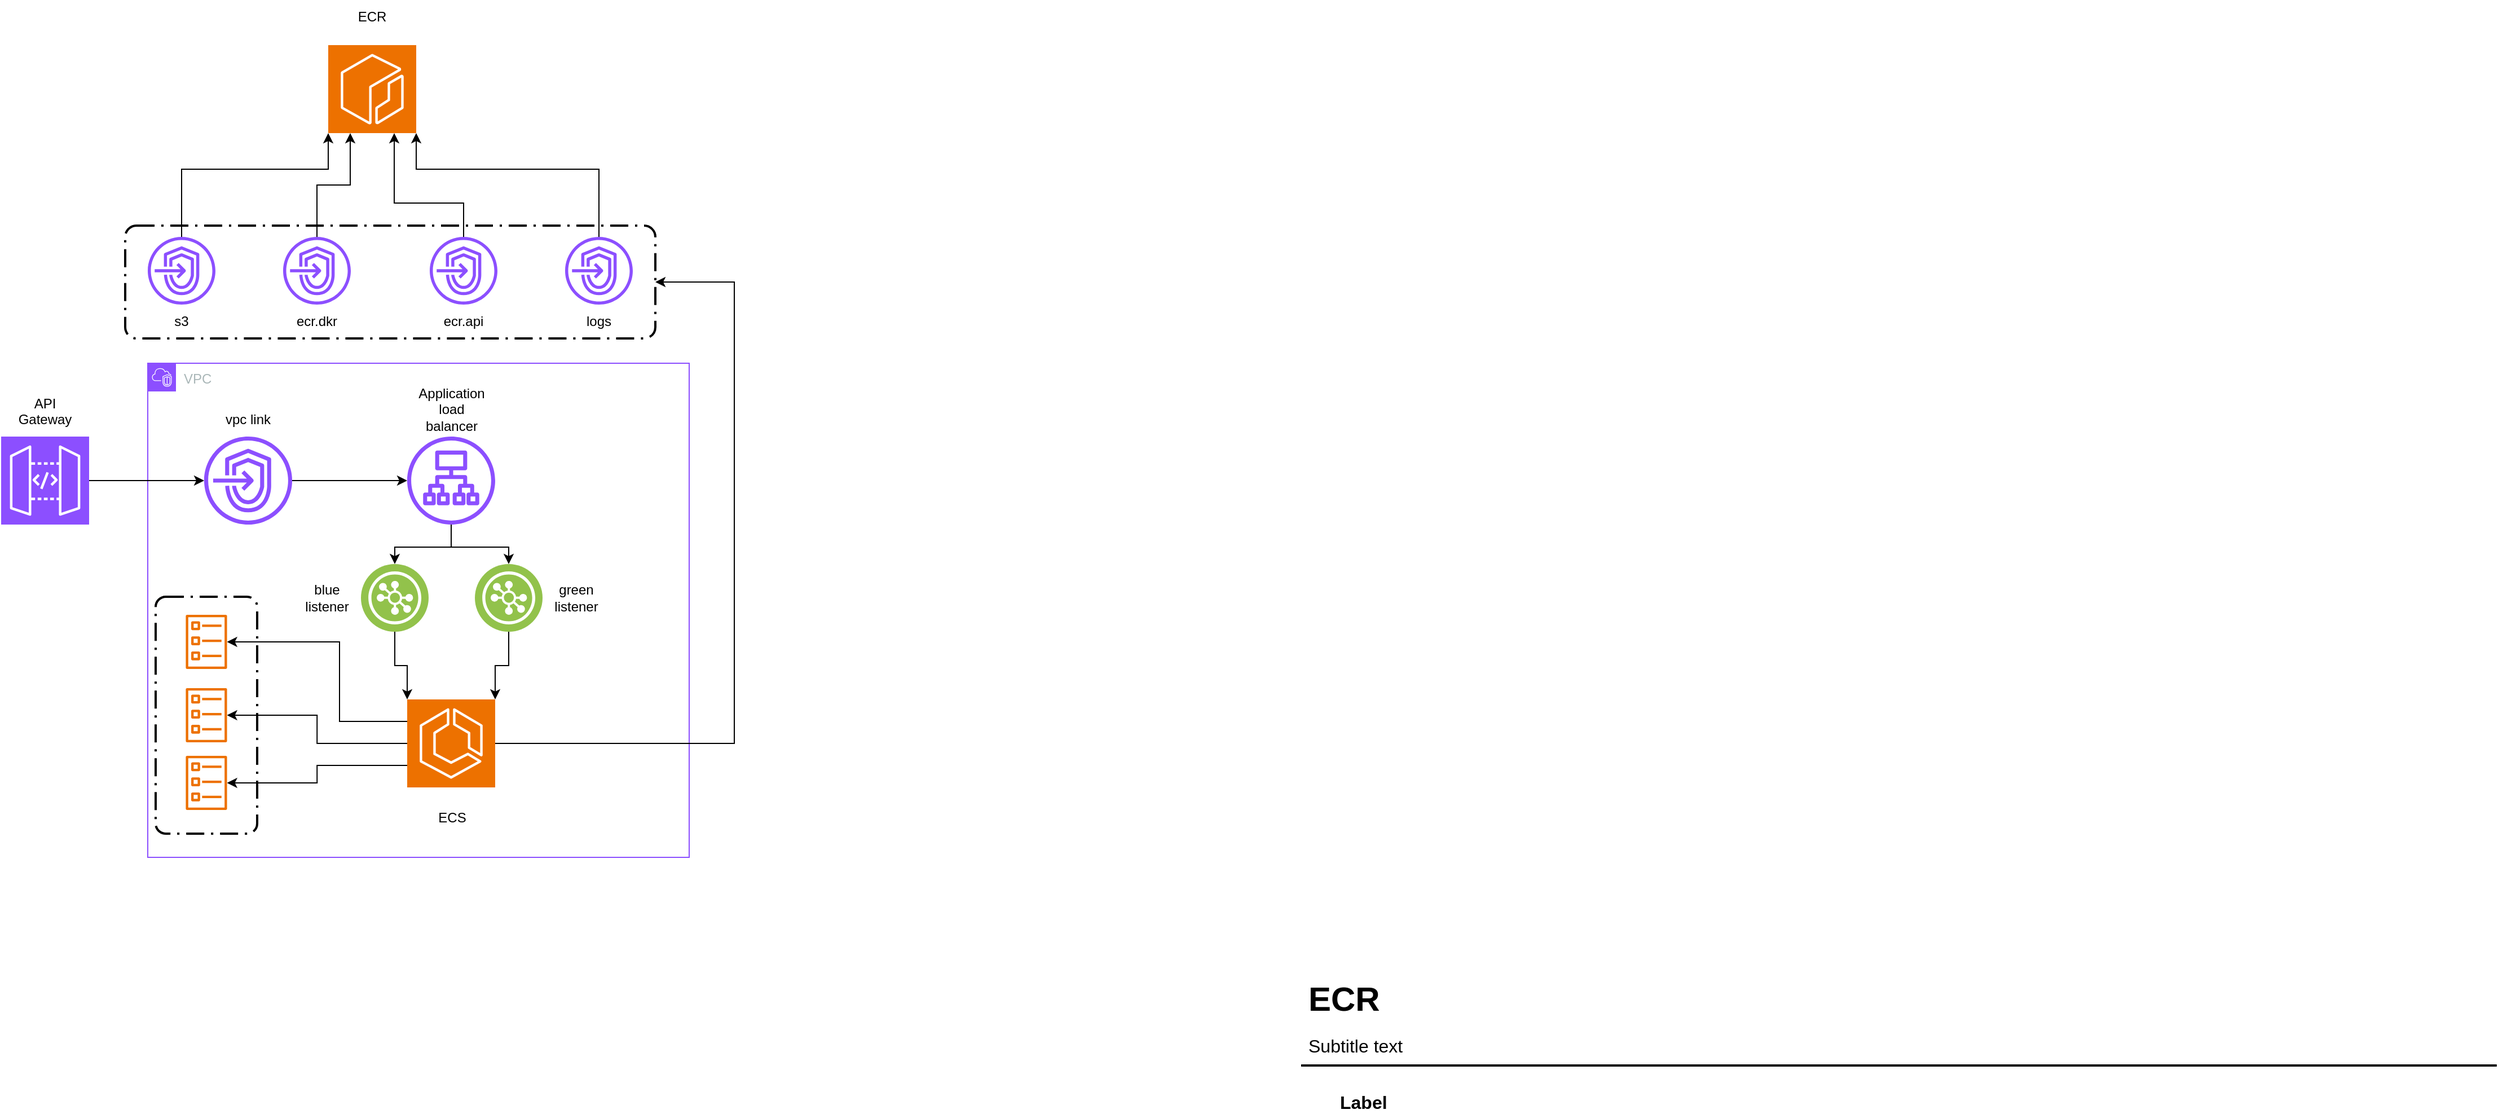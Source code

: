 <mxfile version="24.7.17">
  <diagram id="Ht1M8jgEwFfnCIfOTk4-" name="Page-1">
    <mxGraphModel dx="2204" dy="1474" grid="1" gridSize="10" guides="1" tooltips="1" connect="1" arrows="1" fold="1" page="1" pageScale="1" pageWidth="1169" pageHeight="827" math="0" shadow="0">
      <root>
        <mxCell id="0" />
        <mxCell id="1" parent="0" />
        <mxCell id="-QjtrjUzRDEMRZ5MF8oH-47" value="ECR" style="text;html=1;resizable=0;points=[];autosize=1;align=left;verticalAlign=top;spacingTop=-4;fontSize=30;fontStyle=1" parent="1" vertex="1">
          <mxGeometry x="56.5" y="64.5" width="90" height="40" as="geometry" />
        </mxCell>
        <mxCell id="-QjtrjUzRDEMRZ5MF8oH-48" value="Subtitle text&lt;br style=&quot;font-size: 16px&quot;&gt;" style="text;html=1;resizable=0;points=[];autosize=1;align=left;verticalAlign=top;spacingTop=-4;fontSize=16;" parent="1" vertex="1">
          <mxGeometry x="56.5" y="114.5" width="100" height="20" as="geometry" />
        </mxCell>
        <mxCell id="-QjtrjUzRDEMRZ5MF8oH-49" value="Label" style="text;html=1;resizable=0;points=[];autosize=1;align=left;verticalAlign=top;spacingTop=-4;fontSize=16;fontStyle=1" parent="1" vertex="1">
          <mxGeometry x="84.5" y="164.5" width="50" height="20" as="geometry" />
        </mxCell>
        <mxCell id="SCVMTBWpLvtzJIhz15lM-1" value="" style="line;strokeWidth=2;html=1;fontSize=14;" parent="1" vertex="1">
          <mxGeometry x="52.5" y="139.5" width="1060" height="10" as="geometry" />
        </mxCell>
        <mxCell id="_Xv3XyEbwycycCRV387A-2" value="" style="sketch=0;points=[[0,0,0],[0.25,0,0],[0.5,0,0],[0.75,0,0],[1,0,0],[0,1,0],[0.25,1,0],[0.5,1,0],[0.75,1,0],[1,1,0],[0,0.25,0],[0,0.5,0],[0,0.75,0],[1,0.25,0],[1,0.5,0],[1,0.75,0]];outlineConnect=0;fontColor=#232F3E;fillColor=#ED7100;strokeColor=#ffffff;dashed=0;verticalLabelPosition=bottom;verticalAlign=top;align=center;html=1;fontSize=12;fontStyle=0;aspect=fixed;shape=mxgraph.aws4.resourceIcon;resIcon=mxgraph.aws4.ecr;" parent="1" vertex="1">
          <mxGeometry x="-810" y="-760" width="78" height="78" as="geometry" />
        </mxCell>
        <mxCell id="_Xv3XyEbwycycCRV387A-3" value="" style="sketch=0;outlineConnect=0;fontColor=#232F3E;gradientColor=none;fillColor=#8C4FFF;strokeColor=none;dashed=0;verticalLabelPosition=bottom;verticalAlign=top;align=center;html=1;fontSize=12;fontStyle=0;aspect=fixed;pointerEvents=1;shape=mxgraph.aws4.endpoints;direction=east;" parent="1" vertex="1">
          <mxGeometry x="-970" y="-590" width="60" height="60" as="geometry" />
        </mxCell>
        <mxCell id="_Xv3XyEbwycycCRV387A-4" value="VPC" style="points=[[0,0],[0.25,0],[0.5,0],[0.75,0],[1,0],[1,0.25],[1,0.5],[1,0.75],[1,1],[0.75,1],[0.5,1],[0.25,1],[0,1],[0,0.75],[0,0.5],[0,0.25]];outlineConnect=0;gradientColor=none;html=1;whiteSpace=wrap;fontSize=12;fontStyle=0;container=1;pointerEvents=0;collapsible=0;recursiveResize=0;shape=mxgraph.aws4.group;grIcon=mxgraph.aws4.group_vpc2;strokeColor=#8C4FFF;fillColor=none;verticalAlign=top;align=left;spacingLeft=30;fontColor=#AAB7B8;dashed=0;" parent="1" vertex="1">
          <mxGeometry x="-970" y="-478" width="480" height="438" as="geometry" />
        </mxCell>
        <mxCell id="ot3AHTFzGmXzYolab3Pm-9" style="edgeStyle=orthogonalEdgeStyle;rounded=0;orthogonalLoop=1;jettySize=auto;html=1;" edge="1" parent="_Xv3XyEbwycycCRV387A-4" source="ot3AHTFzGmXzYolab3Pm-3" target="ot3AHTFzGmXzYolab3Pm-8">
          <mxGeometry relative="1" as="geometry" />
        </mxCell>
        <mxCell id="ot3AHTFzGmXzYolab3Pm-3" value="" style="sketch=0;outlineConnect=0;fontColor=#232F3E;gradientColor=none;fillColor=#8C4FFF;strokeColor=none;dashed=0;verticalLabelPosition=bottom;verticalAlign=top;align=center;html=1;fontSize=12;fontStyle=0;aspect=fixed;pointerEvents=1;shape=mxgraph.aws4.endpoints;" vertex="1" parent="_Xv3XyEbwycycCRV387A-4">
          <mxGeometry x="50" y="65" width="78" height="78" as="geometry" />
        </mxCell>
        <mxCell id="ot3AHTFzGmXzYolab3Pm-4" value="&lt;div&gt;vpc link&lt;/div&gt;" style="text;strokeColor=none;align=center;fillColor=none;html=1;verticalAlign=middle;whiteSpace=wrap;rounded=0;" vertex="1" parent="_Xv3XyEbwycycCRV387A-4">
          <mxGeometry x="59" y="35" width="60" height="30" as="geometry" />
        </mxCell>
        <mxCell id="ot3AHTFzGmXzYolab3Pm-39" style="edgeStyle=orthogonalEdgeStyle;rounded=0;orthogonalLoop=1;jettySize=auto;html=1;exitX=0;exitY=0.5;exitDx=0;exitDy=0;exitPerimeter=0;" edge="1" parent="_Xv3XyEbwycycCRV387A-4" source="ot3AHTFzGmXzYolab3Pm-7" target="ot3AHTFzGmXzYolab3Pm-33">
          <mxGeometry relative="1" as="geometry" />
        </mxCell>
        <mxCell id="ot3AHTFzGmXzYolab3Pm-40" style="edgeStyle=orthogonalEdgeStyle;rounded=0;orthogonalLoop=1;jettySize=auto;html=1;exitX=0;exitY=0.75;exitDx=0;exitDy=0;exitPerimeter=0;" edge="1" parent="_Xv3XyEbwycycCRV387A-4" source="ot3AHTFzGmXzYolab3Pm-7" target="ot3AHTFzGmXzYolab3Pm-34">
          <mxGeometry relative="1" as="geometry" />
        </mxCell>
        <mxCell id="ot3AHTFzGmXzYolab3Pm-43" style="edgeStyle=orthogonalEdgeStyle;rounded=0;orthogonalLoop=1;jettySize=auto;html=1;exitX=0;exitY=0.25;exitDx=0;exitDy=0;exitPerimeter=0;" edge="1" parent="_Xv3XyEbwycycCRV387A-4" source="ot3AHTFzGmXzYolab3Pm-7" target="ot3AHTFzGmXzYolab3Pm-32">
          <mxGeometry relative="1" as="geometry">
            <Array as="points">
              <mxPoint x="170" y="318" />
              <mxPoint x="170" y="247" />
            </Array>
          </mxGeometry>
        </mxCell>
        <mxCell id="ot3AHTFzGmXzYolab3Pm-7" value="" style="sketch=0;points=[[0,0,0],[0.25,0,0],[0.5,0,0],[0.75,0,0],[1,0,0],[0,1,0],[0.25,1,0],[0.5,1,0],[0.75,1,0],[1,1,0],[0,0.25,0],[0,0.5,0],[0,0.75,0],[1,0.25,0],[1,0.5,0],[1,0.75,0]];outlineConnect=0;fontColor=#232F3E;fillColor=#ED7100;strokeColor=#ffffff;dashed=0;verticalLabelPosition=bottom;verticalAlign=top;align=center;html=1;fontSize=12;fontStyle=0;aspect=fixed;shape=mxgraph.aws4.resourceIcon;resIcon=mxgraph.aws4.ecs;" vertex="1" parent="_Xv3XyEbwycycCRV387A-4">
          <mxGeometry x="230" y="298" width="78" height="78" as="geometry" />
        </mxCell>
        <mxCell id="ot3AHTFzGmXzYolab3Pm-24" style="edgeStyle=orthogonalEdgeStyle;rounded=0;orthogonalLoop=1;jettySize=auto;html=1;entryX=0.5;entryY=0;entryDx=0;entryDy=0;" edge="1" parent="_Xv3XyEbwycycCRV387A-4" source="ot3AHTFzGmXzYolab3Pm-8" target="ot3AHTFzGmXzYolab3Pm-18">
          <mxGeometry relative="1" as="geometry" />
        </mxCell>
        <mxCell id="ot3AHTFzGmXzYolab3Pm-25" style="edgeStyle=orthogonalEdgeStyle;rounded=0;orthogonalLoop=1;jettySize=auto;html=1;entryX=0.5;entryY=0;entryDx=0;entryDy=0;" edge="1" parent="_Xv3XyEbwycycCRV387A-4" source="ot3AHTFzGmXzYolab3Pm-8" target="ot3AHTFzGmXzYolab3Pm-19">
          <mxGeometry relative="1" as="geometry" />
        </mxCell>
        <mxCell id="ot3AHTFzGmXzYolab3Pm-8" value="" style="sketch=0;outlineConnect=0;fontColor=#232F3E;gradientColor=none;fillColor=#8C4FFF;strokeColor=none;dashed=0;verticalLabelPosition=bottom;verticalAlign=top;align=center;html=1;fontSize=12;fontStyle=0;aspect=fixed;pointerEvents=1;shape=mxgraph.aws4.application_load_balancer;" vertex="1" parent="_Xv3XyEbwycycCRV387A-4">
          <mxGeometry x="230" y="65" width="78" height="78" as="geometry" />
        </mxCell>
        <mxCell id="ot3AHTFzGmXzYolab3Pm-10" value="&lt;div&gt;Application load balancer&lt;/div&gt;" style="text;strokeColor=none;align=center;fillColor=none;html=1;verticalAlign=middle;whiteSpace=wrap;rounded=0;" vertex="1" parent="_Xv3XyEbwycycCRV387A-4">
          <mxGeometry x="238.5" y="26" width="61" height="30" as="geometry" />
        </mxCell>
        <mxCell id="ot3AHTFzGmXzYolab3Pm-18" value="" style="image;aspect=fixed;perimeter=ellipsePerimeter;html=1;align=center;shadow=0;dashed=0;fontColor=#4277BB;labelBackgroundColor=default;fontSize=12;spacingTop=3;image=img/lib/ibm/vpc/LoadBalancerListener.svg;" vertex="1" parent="_Xv3XyEbwycycCRV387A-4">
          <mxGeometry x="189" y="178" width="60" height="60" as="geometry" />
        </mxCell>
        <mxCell id="ot3AHTFzGmXzYolab3Pm-19" value="" style="image;aspect=fixed;perimeter=ellipsePerimeter;html=1;align=center;shadow=0;dashed=0;fontColor=#4277BB;labelBackgroundColor=default;fontSize=12;spacingTop=3;image=img/lib/ibm/vpc/LoadBalancerListener.svg;" vertex="1" parent="_Xv3XyEbwycycCRV387A-4">
          <mxGeometry x="290" y="178" width="60" height="60" as="geometry" />
        </mxCell>
        <mxCell id="ot3AHTFzGmXzYolab3Pm-28" value="green&lt;br&gt;listener" style="text;strokeColor=none;align=center;fillColor=none;html=1;verticalAlign=middle;whiteSpace=wrap;rounded=0;" vertex="1" parent="_Xv3XyEbwycycCRV387A-4">
          <mxGeometry x="350" y="193" width="60" height="30" as="geometry" />
        </mxCell>
        <mxCell id="ot3AHTFzGmXzYolab3Pm-27" value="blue&lt;br&gt;listener" style="text;strokeColor=none;align=center;fillColor=none;html=1;verticalAlign=middle;whiteSpace=wrap;rounded=0;" vertex="1" parent="_Xv3XyEbwycycCRV387A-4">
          <mxGeometry x="129" y="193" width="60" height="30" as="geometry" />
        </mxCell>
        <mxCell id="ot3AHTFzGmXzYolab3Pm-29" style="edgeStyle=orthogonalEdgeStyle;rounded=0;orthogonalLoop=1;jettySize=auto;html=1;entryX=0;entryY=0;entryDx=0;entryDy=0;entryPerimeter=0;" edge="1" parent="_Xv3XyEbwycycCRV387A-4" source="ot3AHTFzGmXzYolab3Pm-18" target="ot3AHTFzGmXzYolab3Pm-7">
          <mxGeometry relative="1" as="geometry" />
        </mxCell>
        <mxCell id="ot3AHTFzGmXzYolab3Pm-30" style="edgeStyle=orthogonalEdgeStyle;rounded=0;orthogonalLoop=1;jettySize=auto;html=1;entryX=1;entryY=0;entryDx=0;entryDy=0;entryPerimeter=0;" edge="1" parent="_Xv3XyEbwycycCRV387A-4" source="ot3AHTFzGmXzYolab3Pm-19" target="ot3AHTFzGmXzYolab3Pm-7">
          <mxGeometry relative="1" as="geometry" />
        </mxCell>
        <mxCell id="ot3AHTFzGmXzYolab3Pm-31" value="ECS" style="text;strokeColor=none;align=center;fillColor=none;html=1;verticalAlign=middle;whiteSpace=wrap;rounded=0;" vertex="1" parent="_Xv3XyEbwycycCRV387A-4">
          <mxGeometry x="239.5" y="388" width="60" height="30" as="geometry" />
        </mxCell>
        <mxCell id="ot3AHTFzGmXzYolab3Pm-32" value="" style="sketch=0;outlineConnect=0;fontColor=#232F3E;gradientColor=none;fillColor=#ED7100;strokeColor=none;dashed=0;verticalLabelPosition=bottom;verticalAlign=top;align=center;html=1;fontSize=12;fontStyle=0;aspect=fixed;pointerEvents=1;shape=mxgraph.aws4.ecs_task;" vertex="1" parent="_Xv3XyEbwycycCRV387A-4">
          <mxGeometry x="33.5" y="223" width="37" height="48" as="geometry" />
        </mxCell>
        <mxCell id="ot3AHTFzGmXzYolab3Pm-33" value="" style="sketch=0;outlineConnect=0;fontColor=#232F3E;gradientColor=none;fillColor=#ED7100;strokeColor=none;dashed=0;verticalLabelPosition=bottom;verticalAlign=top;align=center;html=1;fontSize=12;fontStyle=0;aspect=fixed;pointerEvents=1;shape=mxgraph.aws4.ecs_task;" vertex="1" parent="_Xv3XyEbwycycCRV387A-4">
          <mxGeometry x="33.5" y="288" width="37" height="48" as="geometry" />
        </mxCell>
        <mxCell id="ot3AHTFzGmXzYolab3Pm-34" value="" style="sketch=0;outlineConnect=0;fontColor=#232F3E;gradientColor=none;fillColor=#ED7100;strokeColor=none;dashed=0;verticalLabelPosition=bottom;verticalAlign=top;align=center;html=1;fontSize=12;fontStyle=0;aspect=fixed;pointerEvents=1;shape=mxgraph.aws4.ecs_task;" vertex="1" parent="_Xv3XyEbwycycCRV387A-4">
          <mxGeometry x="33.5" y="348" width="37" height="48" as="geometry" />
        </mxCell>
        <mxCell id="ot3AHTFzGmXzYolab3Pm-41" value="" style="rounded=1;arcSize=10;dashed=1;fillColor=none;gradientColor=none;dashPattern=8 3 1 3;strokeWidth=2;" vertex="1" parent="_Xv3XyEbwycycCRV387A-4">
          <mxGeometry x="7" y="207" width="90" height="210" as="geometry" />
        </mxCell>
        <mxCell id="_Xv3XyEbwycycCRV387A-7" value="ECR" style="text;strokeColor=none;align=center;fillColor=none;html=1;verticalAlign=middle;whiteSpace=wrap;rounded=0;" parent="1" vertex="1">
          <mxGeometry x="-801" y="-800" width="60" height="30" as="geometry" />
        </mxCell>
        <mxCell id="ot3AHTFzGmXzYolab3Pm-6" style="edgeStyle=orthogonalEdgeStyle;rounded=0;orthogonalLoop=1;jettySize=auto;html=1;" edge="1" parent="1" source="_Xv3XyEbwycycCRV387A-8" target="ot3AHTFzGmXzYolab3Pm-3">
          <mxGeometry relative="1" as="geometry" />
        </mxCell>
        <mxCell id="_Xv3XyEbwycycCRV387A-8" value="" style="sketch=0;points=[[0,0,0],[0.25,0,0],[0.5,0,0],[0.75,0,0],[1,0,0],[0,1,0],[0.25,1,0],[0.5,1,0],[0.75,1,0],[1,1,0],[0,0.25,0],[0,0.5,0],[0,0.75,0],[1,0.25,0],[1,0.5,0],[1,0.75,0]];outlineConnect=0;fontColor=#232F3E;fillColor=#8C4FFF;strokeColor=#ffffff;dashed=0;verticalLabelPosition=bottom;verticalAlign=top;align=center;html=1;fontSize=12;fontStyle=0;aspect=fixed;shape=mxgraph.aws4.resourceIcon;resIcon=mxgraph.aws4.api_gateway;" parent="1" vertex="1">
          <mxGeometry x="-1100" y="-413" width="78" height="78" as="geometry" />
        </mxCell>
        <mxCell id="_Xv3XyEbwycycCRV387A-9" value="&lt;div&gt;API Gateway&lt;/div&gt;&lt;div&gt;&lt;br&gt;&lt;/div&gt;" style="text;strokeColor=none;align=center;fillColor=none;html=1;verticalAlign=middle;whiteSpace=wrap;rounded=0;" parent="1" vertex="1">
          <mxGeometry x="-1091" y="-443" width="60" height="30" as="geometry" />
        </mxCell>
        <mxCell id="_Xv3XyEbwycycCRV387A-16" value="ecr.api" style="text;strokeColor=none;align=center;fillColor=none;html=1;verticalAlign=middle;whiteSpace=wrap;rounded=0;" parent="1" vertex="1">
          <mxGeometry x="-720" y="-530" width="60" height="30" as="geometry" />
        </mxCell>
        <mxCell id="_Xv3XyEbwycycCRV387A-17" value="ecr.dkr" style="text;strokeColor=none;align=center;fillColor=none;html=1;verticalAlign=middle;whiteSpace=wrap;rounded=0;" parent="1" vertex="1">
          <mxGeometry x="-850" y="-530" width="60" height="30" as="geometry" />
        </mxCell>
        <mxCell id="_Xv3XyEbwycycCRV387A-34" style="edgeStyle=orthogonalEdgeStyle;rounded=0;orthogonalLoop=1;jettySize=auto;html=1;entryX=0.25;entryY=1;entryDx=0;entryDy=0;entryPerimeter=0;" parent="1" source="_Xv3XyEbwycycCRV387A-19" edge="1" target="_Xv3XyEbwycycCRV387A-2">
          <mxGeometry relative="1" as="geometry">
            <mxPoint x="-790" y="-640" as="targetPoint" />
          </mxGeometry>
        </mxCell>
        <mxCell id="_Xv3XyEbwycycCRV387A-19" value="" style="sketch=0;outlineConnect=0;fontColor=#232F3E;gradientColor=none;fillColor=#8C4FFF;strokeColor=none;dashed=0;verticalLabelPosition=bottom;verticalAlign=top;align=center;html=1;fontSize=12;fontStyle=0;aspect=fixed;pointerEvents=1;shape=mxgraph.aws4.endpoints;direction=east;" parent="1" vertex="1">
          <mxGeometry x="-850" y="-590" width="60" height="60" as="geometry" />
        </mxCell>
        <mxCell id="_Xv3XyEbwycycCRV387A-20" value="" style="sketch=0;outlineConnect=0;fontColor=#232F3E;gradientColor=none;fillColor=#8C4FFF;strokeColor=none;dashed=0;verticalLabelPosition=bottom;verticalAlign=top;align=center;html=1;fontSize=12;fontStyle=0;aspect=fixed;pointerEvents=1;shape=mxgraph.aws4.endpoints;direction=east;" parent="1" vertex="1">
          <mxGeometry x="-720" y="-590" width="60" height="60" as="geometry" />
        </mxCell>
        <mxCell id="_Xv3XyEbwycycCRV387A-21" value="" style="sketch=0;outlineConnect=0;fontColor=#232F3E;gradientColor=none;fillColor=#8C4FFF;strokeColor=none;dashed=0;verticalLabelPosition=bottom;verticalAlign=top;align=center;html=1;fontSize=12;fontStyle=0;aspect=fixed;pointerEvents=1;shape=mxgraph.aws4.endpoints;direction=east;" parent="1" vertex="1">
          <mxGeometry x="-600" y="-590" width="60" height="60" as="geometry" />
        </mxCell>
        <mxCell id="_Xv3XyEbwycycCRV387A-33" style="edgeStyle=orthogonalEdgeStyle;rounded=0;orthogonalLoop=1;jettySize=auto;html=1;entryX=0;entryY=1;entryDx=0;entryDy=0;entryPerimeter=0;" parent="1" source="_Xv3XyEbwycycCRV387A-3" target="_Xv3XyEbwycycCRV387A-2" edge="1">
          <mxGeometry relative="1" as="geometry">
            <Array as="points">
              <mxPoint x="-940" y="-650" />
              <mxPoint x="-810" y="-650" />
            </Array>
          </mxGeometry>
        </mxCell>
        <mxCell id="_Xv3XyEbwycycCRV387A-35" style="edgeStyle=orthogonalEdgeStyle;rounded=0;orthogonalLoop=1;jettySize=auto;html=1;entryX=0.75;entryY=1;entryDx=0;entryDy=0;entryPerimeter=0;" parent="1" source="_Xv3XyEbwycycCRV387A-20" target="_Xv3XyEbwycycCRV387A-2" edge="1">
          <mxGeometry relative="1" as="geometry">
            <Array as="points">
              <mxPoint x="-690" y="-620" />
              <mxPoint x="-751" y="-620" />
            </Array>
          </mxGeometry>
        </mxCell>
        <mxCell id="_Xv3XyEbwycycCRV387A-36" style="edgeStyle=orthogonalEdgeStyle;rounded=0;orthogonalLoop=1;jettySize=auto;html=1;entryX=1;entryY=1;entryDx=0;entryDy=0;entryPerimeter=0;" parent="1" source="_Xv3XyEbwycycCRV387A-21" target="_Xv3XyEbwycycCRV387A-2" edge="1">
          <mxGeometry relative="1" as="geometry">
            <Array as="points">
              <mxPoint x="-570" y="-650" />
              <mxPoint x="-732" y="-650" />
            </Array>
          </mxGeometry>
        </mxCell>
        <mxCell id="_Xv3XyEbwycycCRV387A-38" value="s3" style="text;strokeColor=none;align=center;fillColor=none;html=1;verticalAlign=middle;whiteSpace=wrap;rounded=0;" parent="1" vertex="1">
          <mxGeometry x="-970" y="-530" width="60" height="30" as="geometry" />
        </mxCell>
        <mxCell id="ot3AHTFzGmXzYolab3Pm-11" value="" style="rounded=1;arcSize=10;dashed=1;fillColor=none;gradientColor=none;dashPattern=8 3 1 3;strokeWidth=2;" vertex="1" parent="1">
          <mxGeometry x="-990" y="-600" width="470" height="100" as="geometry" />
        </mxCell>
        <mxCell id="_Xv3XyEbwycycCRV387A-18" value="&lt;div&gt;logs&lt;/div&gt;" style="text;strokeColor=none;align=center;fillColor=none;html=1;verticalAlign=middle;whiteSpace=wrap;rounded=0;" parent="1" vertex="1">
          <mxGeometry x="-600" y="-530" width="60" height="30" as="geometry" />
        </mxCell>
        <mxCell id="_Xv3XyEbwycycCRV387A-22" style="edgeStyle=orthogonalEdgeStyle;rounded=0;orthogonalLoop=1;jettySize=auto;html=1;exitX=0.5;exitY=1;exitDx=0;exitDy=0;" parent="1" source="_Xv3XyEbwycycCRV387A-18" target="_Xv3XyEbwycycCRV387A-18" edge="1">
          <mxGeometry relative="1" as="geometry" />
        </mxCell>
        <mxCell id="ot3AHTFzGmXzYolab3Pm-16" style="edgeStyle=orthogonalEdgeStyle;rounded=0;orthogonalLoop=1;jettySize=auto;html=1;entryX=1;entryY=0.5;entryDx=0;entryDy=0;" edge="1" parent="1" source="ot3AHTFzGmXzYolab3Pm-7" target="ot3AHTFzGmXzYolab3Pm-11">
          <mxGeometry relative="1" as="geometry">
            <Array as="points">
              <mxPoint x="-450" y="-141" />
              <mxPoint x="-450" y="-550" />
            </Array>
          </mxGeometry>
        </mxCell>
      </root>
    </mxGraphModel>
  </diagram>
</mxfile>
